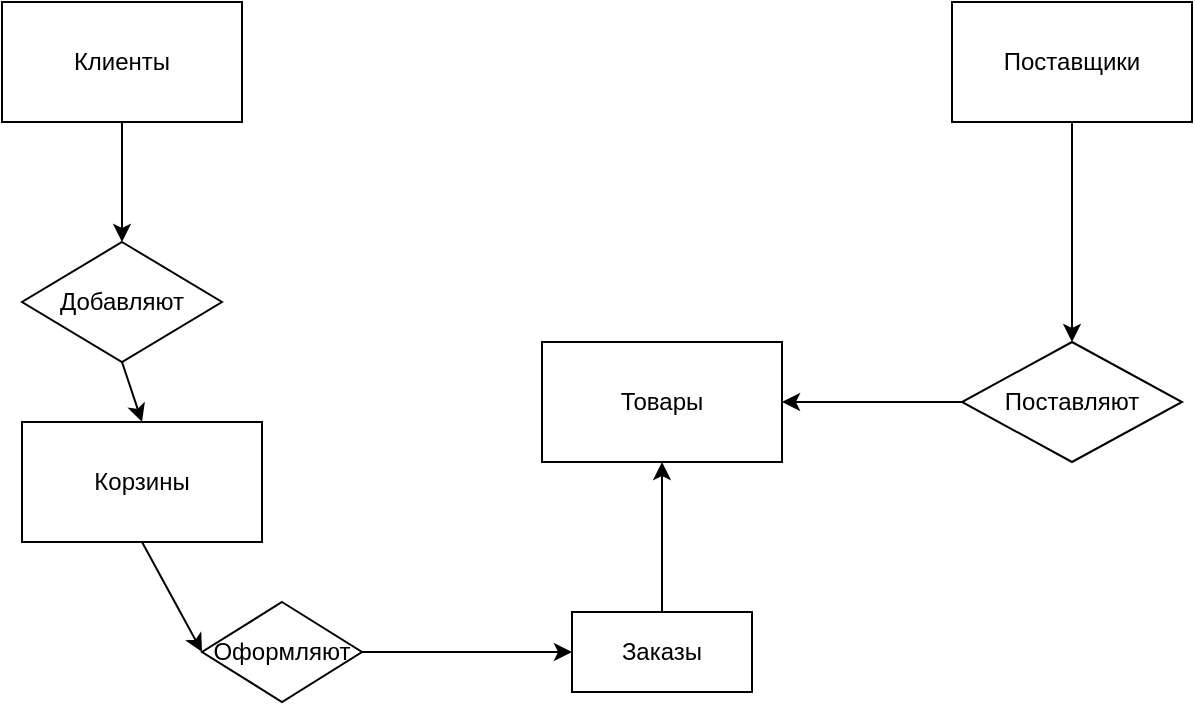 <mxfile version="20.8.20" type="github">
  <diagram name="Страница 1" id="CRQ3r05ysHi6W3nfNGno">
    <mxGraphModel dx="1393" dy="766" grid="1" gridSize="10" guides="1" tooltips="1" connect="1" arrows="1" fold="1" page="1" pageScale="1" pageWidth="827" pageHeight="1169" math="0" shadow="0">
      <root>
        <mxCell id="0" />
        <mxCell id="1" parent="0" />
        <mxCell id="lXPz8viM6QX7RPrhwEYp-1" value="Клиенты" style="rounded=0;whiteSpace=wrap;html=1;" vertex="1" parent="1">
          <mxGeometry x="50" y="260" width="120" height="60" as="geometry" />
        </mxCell>
        <mxCell id="lXPz8viM6QX7RPrhwEYp-2" value="Поставщики" style="rounded=0;whiteSpace=wrap;html=1;" vertex="1" parent="1">
          <mxGeometry x="525" y="260" width="120" height="60" as="geometry" />
        </mxCell>
        <mxCell id="lXPz8viM6QX7RPrhwEYp-3" value="Поставляют" style="rhombus;whiteSpace=wrap;html=1;" vertex="1" parent="1">
          <mxGeometry x="530" y="430" width="110" height="60" as="geometry" />
        </mxCell>
        <mxCell id="lXPz8viM6QX7RPrhwEYp-4" value="" style="endArrow=classic;html=1;rounded=0;exitX=0.5;exitY=1;exitDx=0;exitDy=0;entryX=0.5;entryY=0;entryDx=0;entryDy=0;" edge="1" parent="1" source="lXPz8viM6QX7RPrhwEYp-2" target="lXPz8viM6QX7RPrhwEYp-3">
          <mxGeometry width="50" height="50" relative="1" as="geometry">
            <mxPoint x="390" y="420" as="sourcePoint" />
            <mxPoint x="440" y="370" as="targetPoint" />
          </mxGeometry>
        </mxCell>
        <mxCell id="lXPz8viM6QX7RPrhwEYp-5" value="Товары" style="rounded=0;whiteSpace=wrap;html=1;" vertex="1" parent="1">
          <mxGeometry x="320" y="430" width="120" height="60" as="geometry" />
        </mxCell>
        <mxCell id="lXPz8viM6QX7RPrhwEYp-6" value="" style="endArrow=classic;html=1;rounded=0;exitX=0;exitY=0.5;exitDx=0;exitDy=0;entryX=1;entryY=0.5;entryDx=0;entryDy=0;" edge="1" parent="1" source="lXPz8viM6QX7RPrhwEYp-3" target="lXPz8viM6QX7RPrhwEYp-5">
          <mxGeometry width="50" height="50" relative="1" as="geometry">
            <mxPoint x="390" y="420" as="sourcePoint" />
            <mxPoint x="440" y="370" as="targetPoint" />
          </mxGeometry>
        </mxCell>
        <mxCell id="lXPz8viM6QX7RPrhwEYp-7" value="Добавляют" style="rhombus;whiteSpace=wrap;html=1;" vertex="1" parent="1">
          <mxGeometry x="60" y="380" width="100" height="60" as="geometry" />
        </mxCell>
        <mxCell id="lXPz8viM6QX7RPrhwEYp-8" value="Корзины" style="rounded=0;whiteSpace=wrap;html=1;" vertex="1" parent="1">
          <mxGeometry x="60" y="470" width="120" height="60" as="geometry" />
        </mxCell>
        <mxCell id="lXPz8viM6QX7RPrhwEYp-9" value="Оформляют" style="rhombus;whiteSpace=wrap;html=1;" vertex="1" parent="1">
          <mxGeometry x="150" y="560" width="80" height="50" as="geometry" />
        </mxCell>
        <mxCell id="lXPz8viM6QX7RPrhwEYp-10" value="" style="endArrow=classic;html=1;rounded=0;exitX=0.5;exitY=1;exitDx=0;exitDy=0;entryX=0.5;entryY=0;entryDx=0;entryDy=0;" edge="1" parent="1" source="lXPz8viM6QX7RPrhwEYp-1" target="lXPz8viM6QX7RPrhwEYp-7">
          <mxGeometry width="50" height="50" relative="1" as="geometry">
            <mxPoint x="390" y="420" as="sourcePoint" />
            <mxPoint x="440" y="370" as="targetPoint" />
          </mxGeometry>
        </mxCell>
        <mxCell id="lXPz8viM6QX7RPrhwEYp-11" value="" style="endArrow=classic;html=1;rounded=0;exitX=0.5;exitY=1;exitDx=0;exitDy=0;entryX=0.5;entryY=0;entryDx=0;entryDy=0;" edge="1" parent="1" source="lXPz8viM6QX7RPrhwEYp-7" target="lXPz8viM6QX7RPrhwEYp-8">
          <mxGeometry width="50" height="50" relative="1" as="geometry">
            <mxPoint x="390" y="420" as="sourcePoint" />
            <mxPoint x="440" y="370" as="targetPoint" />
          </mxGeometry>
        </mxCell>
        <mxCell id="lXPz8viM6QX7RPrhwEYp-12" value="" style="endArrow=classic;html=1;rounded=0;exitX=0.5;exitY=1;exitDx=0;exitDy=0;entryX=0;entryY=0.5;entryDx=0;entryDy=0;" edge="1" parent="1" source="lXPz8viM6QX7RPrhwEYp-8" target="lXPz8viM6QX7RPrhwEYp-9">
          <mxGeometry width="50" height="50" relative="1" as="geometry">
            <mxPoint x="390" y="420" as="sourcePoint" />
            <mxPoint x="440" y="370" as="targetPoint" />
          </mxGeometry>
        </mxCell>
        <mxCell id="lXPz8viM6QX7RPrhwEYp-13" value="Заказы" style="rounded=0;whiteSpace=wrap;html=1;" vertex="1" parent="1">
          <mxGeometry x="335" y="565" width="90" height="40" as="geometry" />
        </mxCell>
        <mxCell id="lXPz8viM6QX7RPrhwEYp-14" value="" style="endArrow=classic;html=1;rounded=0;exitX=1;exitY=0.5;exitDx=0;exitDy=0;entryX=0;entryY=0.5;entryDx=0;entryDy=0;" edge="1" parent="1" source="lXPz8viM6QX7RPrhwEYp-9" target="lXPz8viM6QX7RPrhwEYp-13">
          <mxGeometry width="50" height="50" relative="1" as="geometry">
            <mxPoint x="390" y="420" as="sourcePoint" />
            <mxPoint x="440" y="370" as="targetPoint" />
          </mxGeometry>
        </mxCell>
        <mxCell id="lXPz8viM6QX7RPrhwEYp-15" value="" style="endArrow=classic;html=1;rounded=0;exitX=0.5;exitY=0;exitDx=0;exitDy=0;entryX=0.5;entryY=1;entryDx=0;entryDy=0;" edge="1" parent="1" source="lXPz8viM6QX7RPrhwEYp-13" target="lXPz8viM6QX7RPrhwEYp-5">
          <mxGeometry width="50" height="50" relative="1" as="geometry">
            <mxPoint x="390" y="420" as="sourcePoint" />
            <mxPoint x="440" y="370" as="targetPoint" />
          </mxGeometry>
        </mxCell>
      </root>
    </mxGraphModel>
  </diagram>
</mxfile>
